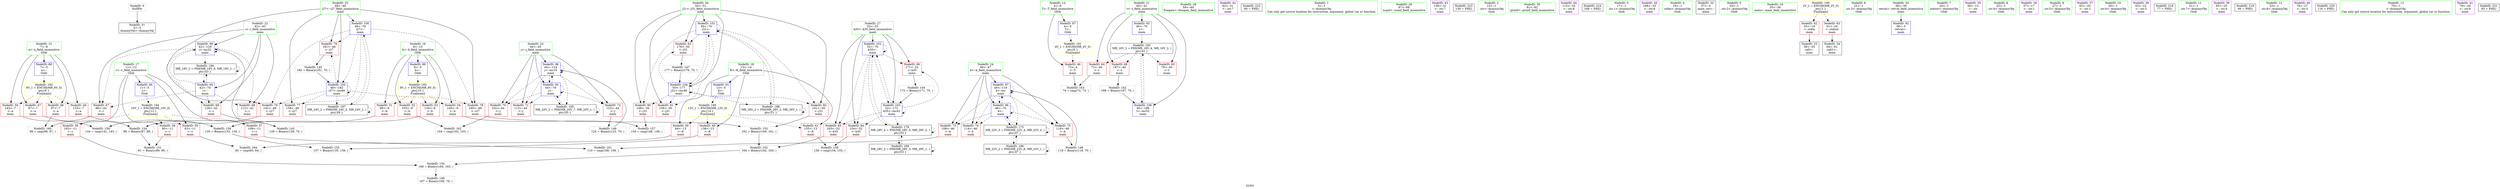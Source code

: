 digraph "SVFG" {
	label="SVFG";

	Node0x5622ff304e10 [shape=record,color=grey,label="{NodeID: 0\nNullPtr}"];
	Node0x5622ff304e10 -> Node0x5622ff31fa00[style=solid];
	Node0x5622ff320820 [shape=record,color=blue,label="{NodeID: 97\n46\<--119\nk\<--inc\nmain\n}"];
	Node0x5622ff320820 -> Node0x5622ff322bc0[style=dashed];
	Node0x5622ff320820 -> Node0x5622ff322c90[style=dashed];
	Node0x5622ff320820 -> Node0x5622ff322d60[style=dashed];
	Node0x5622ff320820 -> Node0x5622ff320750[style=dashed];
	Node0x5622ff320820 -> Node0x5622ff320820[style=dashed];
	Node0x5622ff320820 -> Node0x5622ff331a10[style=dashed];
	Node0x5622ff305770 [shape=record,color=green,label="{NodeID: 14\n4\<--6\nT\<--T_field_insensitive\nGlob }"];
	Node0x5622ff305770 -> Node0x5622ff3205b0[style=solid];
	Node0x5622ff305770 -> Node0x5622ff323720[style=solid];
	Node0x5622ff324120 [shape=record,color=yellow,style=double,label="{NodeID: 194\n10V_1 = ENCHI(MR_10V_0)\npts\{12 \}\nFun[main]}"];
	Node0x5622ff324120 -> Node0x5622ff321d20[style=dashed];
	Node0x5622ff324120 -> Node0x5622ff321df0[style=dashed];
	Node0x5622ff324120 -> Node0x5622ff321ec0[style=dashed];
	Node0x5622ff324120 -> Node0x5622ff321f90[style=dashed];
	Node0x5622ff304a70 [shape=record,color=green,label="{NodeID: 28\n59\<--60\nfreopen\<--freopen_field_insensitive\n}"];
	Node0x5622ff320270 [shape=record,color=purple,label="{NodeID: 42\n92\<--31\n\<--.str.7\nmain\n}"];
	Node0x5622ff344870 [shape=record,color=black,label="{NodeID: 222\n80 = PHI()\n}"];
	Node0x5622ff321df0 [shape=record,color=red,label="{NodeID: 56\n90\<--11\n\<--c\nmain\n}"];
	Node0x5622ff321df0 -> Node0x5622ff328070[style=solid];
	Node0x5622ff328370 [shape=record,color=grey,label="{NodeID: 153\n162 = Binary(160, 161, )\n}"];
	Node0x5622ff328370 -> Node0x5622ff3281f0[style=solid];
	Node0x5622ff322950 [shape=record,color=red,label="{NodeID: 70\n102\<--44\n\<--j\nmain\n}"];
	Node0x5622ff322950 -> Node0x5622ff3290f0[style=solid];
	Node0x5622ff3234b0 [shape=record,color=red,label="{NodeID: 84\n154\<--52\n\<--k35\nmain\n}"];
	Node0x5622ff3234b0 -> Node0x5622ff328af0[style=solid];
	Node0x5622ff3056a0 [shape=record,color=green,label="{NodeID: 1\n5\<--1\n\<--dummyObj\nCan only get source location for instruction, argument, global var or function.}"];
	Node0x5622ff3208f0 [shape=record,color=blue,label="{NodeID: 98\n44\<--124\nj\<--inc19\nmain\n}"];
	Node0x5622ff3208f0 -> Node0x5622ff322950[style=dashed];
	Node0x5622ff3208f0 -> Node0x5622ff322a20[style=dashed];
	Node0x5622ff3208f0 -> Node0x5622ff322af0[style=dashed];
	Node0x5622ff3208f0 -> Node0x5622ff323e90[style=dashed];
	Node0x5622ff3208f0 -> Node0x5622ff3208f0[style=dashed];
	Node0x5622ff3208f0 -> Node0x5622ff334c10[style=dashed];
	Node0x5622ff305870 [shape=record,color=green,label="{NodeID: 15\n7\<--8\na\<--a_field_insensitive\nGlob }"];
	Node0x5622ff305870 -> Node0x5622ff320680[style=solid];
	Node0x5622ff305870 -> Node0x5622ff321770[style=solid];
	Node0x5622ff305870 -> Node0x5622ff321840[style=solid];
	Node0x5622ff305870 -> Node0x5622ff321910[style=solid];
	Node0x5622ff305870 -> Node0x5622ff323820[style=solid];
	Node0x5622ff324200 [shape=record,color=yellow,style=double,label="{NodeID: 195\n12V_1 = ENCHI(MR_12V_0)\npts\{14 \}\nFun[main]}"];
	Node0x5622ff324200 -> Node0x5622ff322060[style=dashed];
	Node0x5622ff324200 -> Node0x5622ff322130[style=dashed];
	Node0x5622ff324200 -> Node0x5622ff322200[style=dashed];
	Node0x5622ff304b70 [shape=record,color=green,label="{NodeID: 29\n67\<--68\nscanf\<--scanf_field_insensitive\n}"];
	Node0x5622ff320340 [shape=record,color=purple,label="{NodeID: 43\n138\<--31\n\<--.str.7\nmain\n}"];
	Node0x5622ff344970 [shape=record,color=black,label="{NodeID: 223\n139 = PHI()\n}"];
	Node0x5622ff321ec0 [shape=record,color=red,label="{NodeID: 57\n109\<--11\n\<--c\nmain\n}"];
	Node0x5622ff321ec0 -> Node0x5622ff328f70[style=solid];
	Node0x5622ff3284f0 [shape=record,color=grey,label="{NodeID: 154\n89 = Binary(87, 88, )\n}"];
	Node0x5622ff3284f0 -> Node0x5622ff328070[style=solid];
	Node0x5622ff322a20 [shape=record,color=red,label="{NodeID: 71\n113\<--44\n\<--j\nmain\n}"];
	Node0x5622ff323580 [shape=record,color=red,label="{NodeID: 85\n163\<--52\n\<--k35\nmain\n}"];
	Node0x5622ff323580 -> Node0x5622ff3281f0[style=solid];
	Node0x5622ff303e80 [shape=record,color=green,label="{NodeID: 2\n15\<--1\n.str\<--dummyObj\nGlob }"];
	Node0x5622ff3209c0 [shape=record,color=blue,label="{NodeID: 99\n42\<--129\ni\<--inc22\nmain\n}"];
	Node0x5622ff3209c0 -> Node0x5622ff3226e0[style=dashed];
	Node0x5622ff3209c0 -> Node0x5622ff3227b0[style=dashed];
	Node0x5622ff3209c0 -> Node0x5622ff322880[style=dashed];
	Node0x5622ff3209c0 -> Node0x5622ff3209c0[style=dashed];
	Node0x5622ff3209c0 -> Node0x5622ff334710[style=dashed];
	Node0x5622ff305970 [shape=record,color=green,label="{NodeID: 16\n9\<--10\nb\<--b_field_insensitive\nGlob }"];
	Node0x5622ff305970 -> Node0x5622ff3219e0[style=solid];
	Node0x5622ff305970 -> Node0x5622ff321ab0[style=solid];
	Node0x5622ff305970 -> Node0x5622ff321b80[style=solid];
	Node0x5622ff305970 -> Node0x5622ff321c50[style=solid];
	Node0x5622ff305970 -> Node0x5622ff323920[style=solid];
	Node0x5622ff304c70 [shape=record,color=green,label="{NodeID: 30\n81\<--82\nprintf\<--printf_field_insensitive\n}"];
	Node0x5622ff320410 [shape=record,color=purple,label="{NodeID: 44\n115\<--33\n\<--.str.8\nmain\n}"];
	Node0x5622ff344a70 [shape=record,color=black,label="{NodeID: 224\n169 = PHI()\n}"];
	Node0x5622ff321f90 [shape=record,color=red,label="{NodeID: 58\n165\<--11\n\<--c\nmain\n}"];
	Node0x5622ff321f90 -> Node0x5622ff327ef0[style=solid];
	Node0x5622ff328670 [shape=record,color=grey,label="{NodeID: 155\n137 = Binary(135, 136, )\n}"];
	Node0x5622ff322af0 [shape=record,color=red,label="{NodeID: 72\n123\<--44\n\<--j\nmain\n}"];
	Node0x5622ff322af0 -> Node0x5622ff321270[style=solid];
	Node0x5622ff323650 [shape=record,color=red,label="{NodeID: 86\n171\<--52\n\<--k35\nmain\n}"];
	Node0x5622ff323650 -> Node0x5622ff320f70[style=solid];
	Node0x5622ff303b80 [shape=record,color=green,label="{NodeID: 3\n17\<--1\n.str.1\<--dummyObj\nGlob }"];
	Node0x5622ff334210 [shape=record,color=black,label="{NodeID: 183\nMR_16V_3 = PHI(MR_16V_4, MR_16V_2, )\npts\{41 \}\n}"];
	Node0x5622ff334210 -> Node0x5622ff322470[style=dashed];
	Node0x5622ff334210 -> Node0x5622ff322540[style=dashed];
	Node0x5622ff334210 -> Node0x5622ff322610[style=dashed];
	Node0x5622ff334210 -> Node0x5622ff324fb0[style=dashed];
	Node0x5622ff320a90 [shape=record,color=blue,label="{NodeID: 100\n48\<--70\ni27\<--\nmain\n}"];
	Node0x5622ff320a90 -> Node0x5622ff322e30[style=dashed];
	Node0x5622ff320a90 -> Node0x5622ff322f00[style=dashed];
	Node0x5622ff320a90 -> Node0x5622ff322fd0[style=dashed];
	Node0x5622ff320a90 -> Node0x5622ff3230a0[style=dashed];
	Node0x5622ff320a90 -> Node0x5622ff320ea0[style=dashed];
	Node0x5622ff320a90 -> Node0x5622ff335610[style=dashed];
	Node0x5622ff304030 [shape=record,color=green,label="{NodeID: 17\n11\<--12\nc\<--c_field_insensitive\nGlob }"];
	Node0x5622ff304030 -> Node0x5622ff321d20[style=solid];
	Node0x5622ff304030 -> Node0x5622ff321df0[style=solid];
	Node0x5622ff304030 -> Node0x5622ff321ec0[style=solid];
	Node0x5622ff304030 -> Node0x5622ff321f90[style=solid];
	Node0x5622ff304030 -> Node0x5622ff323a20[style=solid];
	Node0x5622ff31fa00 [shape=record,color=black,label="{NodeID: 31\n2\<--3\ndummyVal\<--dummyVal\n}"];
	Node0x5622ff3204e0 [shape=record,color=purple,label="{NodeID: 45\n168\<--33\n\<--.str.8\nmain\n}"];
	Node0x5622ff326b20 [shape=record,color=grey,label="{NodeID: 142\n188 = Binary(187, 70, )\n}"];
	Node0x5622ff326b20 -> Node0x5622ff324fb0[style=solid];
	Node0x5622ff322060 [shape=record,color=red,label="{NodeID: 59\n84\<--13\n\<--K\nmain\n}"];
	Node0x5622ff322060 -> Node0x5622ff3293f0[style=solid];
	Node0x5622ff3287f0 [shape=record,color=grey,label="{NodeID: 156\n135 = Binary(133, 134, )\n}"];
	Node0x5622ff3287f0 -> Node0x5622ff328670[style=solid];
	Node0x5622ff322bc0 [shape=record,color=red,label="{NodeID: 73\n108\<--46\n\<--k\nmain\n}"];
	Node0x5622ff322bc0 -> Node0x5622ff328f70[style=solid];
	Node0x5622ff323720 [shape=record,color=blue,label="{NodeID: 87\n4\<--5\nT\<--\nGlob }"];
	Node0x5622ff323720 -> Node0x5622ff337030[style=dashed];
	Node0x5622ff303c10 [shape=record,color=green,label="{NodeID: 4\n19\<--1\nstdin\<--dummyObj\nGlob }"];
	Node0x5622ff334710 [shape=record,color=black,label="{NodeID: 184\nMR_18V_2 = PHI(MR_18V_6, MR_18V_1, )\npts\{43 \}\n}"];
	Node0x5622ff334710 -> Node0x5622ff323dc0[style=dashed];
	Node0x5622ff334710 -> Node0x5622ff334710[style=dashed];
	Node0x5622ff320b60 [shape=record,color=blue,label="{NodeID: 101\n50\<--70\nj31\<--\nmain\n}"];
	Node0x5622ff320b60 -> Node0x5622ff323170[style=dashed];
	Node0x5622ff320b60 -> Node0x5622ff323240[style=dashed];
	Node0x5622ff320b60 -> Node0x5622ff323310[style=dashed];
	Node0x5622ff320b60 -> Node0x5622ff3233e0[style=dashed];
	Node0x5622ff320b60 -> Node0x5622ff320b60[style=dashed];
	Node0x5622ff320b60 -> Node0x5622ff320dd0[style=dashed];
	Node0x5622ff320b60 -> Node0x5622ff335b10[style=dashed];
	Node0x5622ff304130 [shape=record,color=green,label="{NodeID: 18\n13\<--14\nK\<--K_field_insensitive\nGlob }"];
	Node0x5622ff304130 -> Node0x5622ff322060[style=solid];
	Node0x5622ff304130 -> Node0x5622ff322130[style=solid];
	Node0x5622ff304130 -> Node0x5622ff322200[style=solid];
	Node0x5622ff304130 -> Node0x5622ff323b20[style=solid];
	Node0x5622ff31fa90 [shape=record,color=black,label="{NodeID: 32\n37\<--5\nmain_ret\<--\nmain\n}"];
	Node0x5622ff3205b0 [shape=record,color=red,label="{NodeID: 46\n73\<--4\n\<--T\nmain\n}"];
	Node0x5622ff3205b0 -> Node0x5622ff329270[style=solid];
	Node0x5622ff326ca0 [shape=record,color=grey,label="{NodeID: 143\n129 = Binary(128, 70, )\n}"];
	Node0x5622ff326ca0 -> Node0x5622ff3209c0[style=solid];
	Node0x5622ff322130 [shape=record,color=red,label="{NodeID: 60\n136\<--13\n\<--K\nmain\n}"];
	Node0x5622ff322130 -> Node0x5622ff328670[style=solid];
	Node0x5622ff328970 [shape=record,color=grey,label="{NodeID: 157\n150 = cmp(148, 149, )\n}"];
	Node0x5622ff322c90 [shape=record,color=red,label="{NodeID: 74\n114\<--46\n\<--k\nmain\n}"];
	Node0x5622ff323820 [shape=record,color=blue,label="{NodeID: 88\n7\<--5\na\<--\nGlob }"];
	Node0x5622ff323820 -> Node0x5622ff323f60[style=dashed];
	Node0x5622ff303d00 [shape=record,color=green,label="{NodeID: 5\n20\<--1\n.str.2\<--dummyObj\nGlob }"];
	Node0x5622ff334c10 [shape=record,color=black,label="{NodeID: 185\nMR_20V_2 = PHI(MR_20V_7, MR_20V_1, )\npts\{45 \}\n}"];
	Node0x5622ff334c10 -> Node0x5622ff323e90[style=dashed];
	Node0x5622ff334c10 -> Node0x5622ff334c10[style=dashed];
	Node0x5622ff320c30 [shape=record,color=blue,label="{NodeID: 102\n52\<--70\nk35\<--\nmain\n}"];
	Node0x5622ff320c30 -> Node0x5622ff3234b0[style=dashed];
	Node0x5622ff320c30 -> Node0x5622ff323580[style=dashed];
	Node0x5622ff320c30 -> Node0x5622ff323650[style=dashed];
	Node0x5622ff320c30 -> Node0x5622ff320c30[style=dashed];
	Node0x5622ff320c30 -> Node0x5622ff320d00[style=dashed];
	Node0x5622ff320c30 -> Node0x5622ff332910[style=dashed];
	Node0x5622ff304230 [shape=record,color=green,label="{NodeID: 19\n35\<--36\nmain\<--main_field_insensitive\n}"];
	Node0x5622ff31fb20 [shape=record,color=black,label="{NodeID: 33\n58\<--55\ncall\<--\nmain\n}"];
	Node0x5622ff320680 [shape=record,color=red,label="{NodeID: 47\n87\<--7\n\<--a\nmain\n}"];
	Node0x5622ff320680 -> Node0x5622ff3284f0[style=solid];
	Node0x5622ff320f70 [shape=record,color=grey,label="{NodeID: 144\n172 = Binary(171, 70, )\n}"];
	Node0x5622ff320f70 -> Node0x5622ff320d00[style=solid];
	Node0x5622ff322200 [shape=record,color=red,label="{NodeID: 61\n155\<--13\n\<--K\nmain\n}"];
	Node0x5622ff322200 -> Node0x5622ff328af0[style=solid];
	Node0x5622ff328af0 [shape=record,color=grey,label="{NodeID: 158\n156 = cmp(154, 155, )\n}"];
	Node0x5622ff322d60 [shape=record,color=red,label="{NodeID: 75\n118\<--46\n\<--k\nmain\n}"];
	Node0x5622ff322d60 -> Node0x5622ff321570[style=solid];
	Node0x5622ff323920 [shape=record,color=blue,label="{NodeID: 89\n9\<--5\nb\<--\nGlob }"];
	Node0x5622ff323920 -> Node0x5622ff324040[style=dashed];
	Node0x5622ff303d90 [shape=record,color=green,label="{NodeID: 6\n22\<--1\n.str.3\<--dummyObj\nGlob }"];
	Node0x5622ff335110 [shape=record,color=black,label="{NodeID: 186\nMR_22V_2 = PHI(MR_22V_8, MR_22V_1, )\npts\{47 \}\n}"];
	Node0x5622ff335110 -> Node0x5622ff331a10[style=dashed];
	Node0x5622ff335110 -> Node0x5622ff335110[style=dashed];
	Node0x5622ff320d00 [shape=record,color=blue,label="{NodeID: 103\n52\<--172\nk35\<--inc43\nmain\n}"];
	Node0x5622ff320d00 -> Node0x5622ff3234b0[style=dashed];
	Node0x5622ff320d00 -> Node0x5622ff323580[style=dashed];
	Node0x5622ff320d00 -> Node0x5622ff323650[style=dashed];
	Node0x5622ff320d00 -> Node0x5622ff320c30[style=dashed];
	Node0x5622ff320d00 -> Node0x5622ff320d00[style=dashed];
	Node0x5622ff320d00 -> Node0x5622ff332910[style=dashed];
	Node0x5622ff304330 [shape=record,color=green,label="{NodeID: 20\n38\<--39\nretval\<--retval_field_insensitive\nmain\n}"];
	Node0x5622ff304330 -> Node0x5622ff323c20[style=solid];
	Node0x5622ff31fbf0 [shape=record,color=black,label="{NodeID: 34\n64\<--61\ncall1\<--\nmain\n}"];
	Node0x5622ff321770 [shape=record,color=red,label="{NodeID: 48\n97\<--7\n\<--a\nmain\n}"];
	Node0x5622ff321770 -> Node0x5622ff328df0[style=solid];
	Node0x5622ff3210f0 [shape=record,color=grey,label="{NodeID: 145\n182 = Binary(181, 70, )\n}"];
	Node0x5622ff3210f0 -> Node0x5622ff320ea0[style=solid];
	Node0x5622ff3222d0 [shape=record,color=red,label="{NodeID: 62\n55\<--19\n\<--stdin\nmain\n}"];
	Node0x5622ff3222d0 -> Node0x5622ff31fb20[style=solid];
	Node0x5622ff328c70 [shape=record,color=grey,label="{NodeID: 159\n144 = cmp(142, 143, )\n}"];
	Node0x5622ff322e30 [shape=record,color=red,label="{NodeID: 76\n142\<--48\n\<--i27\nmain\n}"];
	Node0x5622ff322e30 -> Node0x5622ff328c70[style=solid];
	Node0x5622ff323a20 [shape=record,color=blue,label="{NodeID: 90\n11\<--5\nc\<--\nGlob }"];
	Node0x5622ff323a20 -> Node0x5622ff324120[style=dashed];
	Node0x5622ff31f0e0 [shape=record,color=green,label="{NodeID: 7\n24\<--1\nstdout\<--dummyObj\nGlob }"];
	Node0x5622ff335610 [shape=record,color=black,label="{NodeID: 187\nMR_24V_2 = PHI(MR_24V_3, MR_24V_1, )\npts\{49 \}\n}"];
	Node0x5622ff335610 -> Node0x5622ff320a90[style=dashed];
	Node0x5622ff335610 -> Node0x5622ff335610[style=dashed];
	Node0x5622ff320dd0 [shape=record,color=blue,label="{NodeID: 104\n50\<--177\nj31\<--inc46\nmain\n}"];
	Node0x5622ff320dd0 -> Node0x5622ff323170[style=dashed];
	Node0x5622ff320dd0 -> Node0x5622ff323240[style=dashed];
	Node0x5622ff320dd0 -> Node0x5622ff323310[style=dashed];
	Node0x5622ff320dd0 -> Node0x5622ff3233e0[style=dashed];
	Node0x5622ff320dd0 -> Node0x5622ff320b60[style=dashed];
	Node0x5622ff320dd0 -> Node0x5622ff320dd0[style=dashed];
	Node0x5622ff320dd0 -> Node0x5622ff335b10[style=dashed];
	Node0x5622ff304400 [shape=record,color=green,label="{NodeID: 21\n40\<--41\nt\<--t_field_insensitive\nmain\n}"];
	Node0x5622ff304400 -> Node0x5622ff322470[style=solid];
	Node0x5622ff304400 -> Node0x5622ff322540[style=solid];
	Node0x5622ff304400 -> Node0x5622ff322610[style=solid];
	Node0x5622ff304400 -> Node0x5622ff323cf0[style=solid];
	Node0x5622ff304400 -> Node0x5622ff324fb0[style=solid];
	Node0x5622ff31fcc0 [shape=record,color=purple,label="{NodeID: 35\n56\<--15\n\<--.str\nmain\n}"];
	Node0x5622ff321840 [shape=record,color=red,label="{NodeID: 49\n133\<--7\n\<--a\nmain\n}"];
	Node0x5622ff321840 -> Node0x5622ff3287f0[style=solid];
	Node0x5622ff321270 [shape=record,color=grey,label="{NodeID: 146\n124 = Binary(123, 70, )\n}"];
	Node0x5622ff321270 -> Node0x5622ff3208f0[style=solid];
	Node0x5622ff3223a0 [shape=record,color=red,label="{NodeID: 63\n61\<--24\n\<--stdout\nmain\n}"];
	Node0x5622ff3223a0 -> Node0x5622ff31fbf0[style=solid];
	Node0x5622ff328df0 [shape=record,color=grey,label="{NodeID: 160\n98 = cmp(96, 97, )\n}"];
	Node0x5622ff322f00 [shape=record,color=red,label="{NodeID: 77\n158\<--48\n\<--i27\nmain\n}"];
	Node0x5622ff323b20 [shape=record,color=blue,label="{NodeID: 91\n13\<--5\nK\<--\nGlob }"];
	Node0x5622ff323b20 -> Node0x5622ff324200[style=dashed];
	Node0x5622ff31f170 [shape=record,color=green,label="{NodeID: 8\n25\<--1\n.str.4\<--dummyObj\nGlob }"];
	Node0x5622ff335b10 [shape=record,color=black,label="{NodeID: 188\nMR_26V_2 = PHI(MR_26V_3, MR_26V_1, )\npts\{51 \}\n}"];
	Node0x5622ff335b10 -> Node0x5622ff320b60[style=dashed];
	Node0x5622ff335b10 -> Node0x5622ff335b10[style=dashed];
	Node0x5622ff320ea0 [shape=record,color=blue,label="{NodeID: 105\n48\<--182\ni27\<--inc49\nmain\n}"];
	Node0x5622ff320ea0 -> Node0x5622ff322e30[style=dashed];
	Node0x5622ff320ea0 -> Node0x5622ff322f00[style=dashed];
	Node0x5622ff320ea0 -> Node0x5622ff322fd0[style=dashed];
	Node0x5622ff320ea0 -> Node0x5622ff3230a0[style=dashed];
	Node0x5622ff320ea0 -> Node0x5622ff320ea0[style=dashed];
	Node0x5622ff320ea0 -> Node0x5622ff335610[style=dashed];
	Node0x5622ff3045d0 [shape=record,color=green,label="{NodeID: 22\n42\<--43\ni\<--i_field_insensitive\nmain\n}"];
	Node0x5622ff3045d0 -> Node0x5622ff3226e0[style=solid];
	Node0x5622ff3045d0 -> Node0x5622ff3227b0[style=solid];
	Node0x5622ff3045d0 -> Node0x5622ff322880[style=solid];
	Node0x5622ff3045d0 -> Node0x5622ff323dc0[style=solid];
	Node0x5622ff3045d0 -> Node0x5622ff3209c0[style=solid];
	Node0x5622ff31fd90 [shape=record,color=purple,label="{NodeID: 36\n57\<--17\n\<--.str.1\nmain\n}"];
	Node0x5622ff321910 [shape=record,color=red,label="{NodeID: 50\n143\<--7\n\<--a\nmain\n}"];
	Node0x5622ff321910 -> Node0x5622ff328c70[style=solid];
	Node0x5622ff3213f0 [shape=record,color=grey,label="{NodeID: 147\n177 = Binary(176, 70, )\n}"];
	Node0x5622ff3213f0 -> Node0x5622ff320dd0[style=solid];
	Node0x5622ff322470 [shape=record,color=red,label="{NodeID: 64\n72\<--40\n\<--t\nmain\n}"];
	Node0x5622ff322470 -> Node0x5622ff329270[style=solid];
	Node0x5622ff328f70 [shape=record,color=grey,label="{NodeID: 161\n110 = cmp(108, 109, )\n}"];
	Node0x5622ff322fd0 [shape=record,color=red,label="{NodeID: 78\n160\<--48\n\<--i27\nmain\n}"];
	Node0x5622ff322fd0 -> Node0x5622ff328370[style=solid];
	Node0x5622ff331a10 [shape=record,color=black,label="{NodeID: 175\nMR_22V_3 = PHI(MR_22V_4, MR_22V_2, )\npts\{47 \}\n}"];
	Node0x5622ff331a10 -> Node0x5622ff320750[style=dashed];
	Node0x5622ff331a10 -> Node0x5622ff331a10[style=dashed];
	Node0x5622ff331a10 -> Node0x5622ff335110[style=dashed];
	Node0x5622ff323c20 [shape=record,color=blue,label="{NodeID: 92\n38\<--5\nretval\<--\nmain\n}"];
	Node0x5622ff31f420 [shape=record,color=green,label="{NodeID: 9\n27\<--1\n.str.5\<--dummyObj\nGlob }"];
	Node0x5622ff336010 [shape=record,color=black,label="{NodeID: 189\nMR_28V_2 = PHI(MR_28V_3, MR_28V_1, )\npts\{53 \}\n}"];
	Node0x5622ff336010 -> Node0x5622ff332910[style=dashed];
	Node0x5622ff336010 -> Node0x5622ff336010[style=dashed];
	Node0x5622ff324fb0 [shape=record,color=blue,label="{NodeID: 106\n40\<--188\nt\<--inc52\nmain\n}"];
	Node0x5622ff324fb0 -> Node0x5622ff334210[style=dashed];
	Node0x5622ff304660 [shape=record,color=green,label="{NodeID: 23\n44\<--45\nj\<--j_field_insensitive\nmain\n}"];
	Node0x5622ff304660 -> Node0x5622ff322950[style=solid];
	Node0x5622ff304660 -> Node0x5622ff322a20[style=solid];
	Node0x5622ff304660 -> Node0x5622ff322af0[style=solid];
	Node0x5622ff304660 -> Node0x5622ff323e90[style=solid];
	Node0x5622ff304660 -> Node0x5622ff3208f0[style=solid];
	Node0x5622ff31fe60 [shape=record,color=purple,label="{NodeID: 37\n62\<--20\n\<--.str.2\nmain\n}"];
	Node0x5622ff3219e0 [shape=record,color=red,label="{NodeID: 51\n88\<--9\n\<--b\nmain\n}"];
	Node0x5622ff3219e0 -> Node0x5622ff3284f0[style=solid];
	Node0x5622ff321570 [shape=record,color=grey,label="{NodeID: 148\n119 = Binary(118, 70, )\n}"];
	Node0x5622ff321570 -> Node0x5622ff320820[style=solid];
	Node0x5622ff322540 [shape=record,color=red,label="{NodeID: 65\n78\<--40\n\<--t\nmain\n}"];
	Node0x5622ff3290f0 [shape=record,color=grey,label="{NodeID: 162\n104 = cmp(102, 103, )\n}"];
	Node0x5622ff3230a0 [shape=record,color=red,label="{NodeID: 79\n181\<--48\n\<--i27\nmain\n}"];
	Node0x5622ff3230a0 -> Node0x5622ff3210f0[style=solid];
	Node0x5622ff323cf0 [shape=record,color=blue,label="{NodeID: 93\n40\<--70\nt\<--\nmain\n}"];
	Node0x5622ff323cf0 -> Node0x5622ff334210[style=dashed];
	Node0x5622ff31f4f0 [shape=record,color=green,label="{NodeID: 10\n29\<--1\n.str.6\<--dummyObj\nGlob }"];
	Node0x5622ff336510 [shape=record,color=yellow,style=double,label="{NodeID: 190\n2V_1 = ENCHI(MR_2V_0)\npts\{1 \}\nFun[main]}"];
	Node0x5622ff336510 -> Node0x5622ff3222d0[style=dashed];
	Node0x5622ff336510 -> Node0x5622ff3223a0[style=dashed];
	Node0x5622ff304730 [shape=record,color=green,label="{NodeID: 24\n46\<--47\nk\<--k_field_insensitive\nmain\n}"];
	Node0x5622ff304730 -> Node0x5622ff322bc0[style=solid];
	Node0x5622ff304730 -> Node0x5622ff322c90[style=solid];
	Node0x5622ff304730 -> Node0x5622ff322d60[style=solid];
	Node0x5622ff304730 -> Node0x5622ff320750[style=solid];
	Node0x5622ff304730 -> Node0x5622ff320820[style=solid];
	Node0x5622ff31ff30 [shape=record,color=purple,label="{NodeID: 38\n63\<--22\n\<--.str.3\nmain\n}"];
	Node0x5622ff344470 [shape=record,color=black,label="{NodeID: 218\n77 = PHI()\n}"];
	Node0x5622ff321ab0 [shape=record,color=red,label="{NodeID: 52\n103\<--9\n\<--b\nmain\n}"];
	Node0x5622ff321ab0 -> Node0x5622ff3290f0[style=solid];
	Node0x5622ff327df0 [shape=record,color=grey,label="{NodeID: 149\n167 = Binary(166, 70, )\n}"];
	Node0x5622ff322610 [shape=record,color=red,label="{NodeID: 66\n187\<--40\n\<--t\nmain\n}"];
	Node0x5622ff322610 -> Node0x5622ff326b20[style=solid];
	Node0x5622ff329270 [shape=record,color=grey,label="{NodeID: 163\n74 = cmp(72, 73, )\n}"];
	Node0x5622ff323170 [shape=record,color=red,label="{NodeID: 80\n148\<--50\n\<--j31\nmain\n}"];
	Node0x5622ff323170 -> Node0x5622ff328970[style=solid];
	Node0x5622ff323dc0 [shape=record,color=blue,label="{NodeID: 94\n42\<--70\ni\<--\nmain\n}"];
	Node0x5622ff323dc0 -> Node0x5622ff3226e0[style=dashed];
	Node0x5622ff323dc0 -> Node0x5622ff3227b0[style=dashed];
	Node0x5622ff323dc0 -> Node0x5622ff322880[style=dashed];
	Node0x5622ff323dc0 -> Node0x5622ff3209c0[style=dashed];
	Node0x5622ff323dc0 -> Node0x5622ff334710[style=dashed];
	Node0x5622ff304fb0 [shape=record,color=green,label="{NodeID: 11\n31\<--1\n.str.7\<--dummyObj\nGlob }"];
	Node0x5622ff337030 [shape=record,color=yellow,style=double,label="{NodeID: 191\n4V_1 = ENCHI(MR_4V_0)\npts\{6 \}\nFun[main]}"];
	Node0x5622ff337030 -> Node0x5622ff3205b0[style=dashed];
	Node0x5622ff304800 [shape=record,color=green,label="{NodeID: 25\n48\<--49\ni27\<--i27_field_insensitive\nmain\n}"];
	Node0x5622ff304800 -> Node0x5622ff322e30[style=solid];
	Node0x5622ff304800 -> Node0x5622ff322f00[style=solid];
	Node0x5622ff304800 -> Node0x5622ff322fd0[style=solid];
	Node0x5622ff304800 -> Node0x5622ff3230a0[style=solid];
	Node0x5622ff304800 -> Node0x5622ff320a90[style=solid];
	Node0x5622ff304800 -> Node0x5622ff320ea0[style=solid];
	Node0x5622ff320000 [shape=record,color=purple,label="{NodeID: 39\n65\<--25\n\<--.str.4\nmain\n}"];
	Node0x5622ff344570 [shape=record,color=black,label="{NodeID: 219\n66 = PHI()\n}"];
	Node0x5622ff321b80 [shape=record,color=red,label="{NodeID: 53\n134\<--9\n\<--b\nmain\n}"];
	Node0x5622ff321b80 -> Node0x5622ff3287f0[style=solid];
	Node0x5622ff327ef0 [shape=record,color=grey,label="{NodeID: 150\n166 = Binary(164, 165, )\n}"];
	Node0x5622ff327ef0 -> Node0x5622ff327df0[style=solid];
	Node0x5622ff3226e0 [shape=record,color=red,label="{NodeID: 67\n96\<--42\n\<--i\nmain\n}"];
	Node0x5622ff3226e0 -> Node0x5622ff328df0[style=solid];
	Node0x5622ff3293f0 [shape=record,color=grey,label="{NodeID: 164\n85 = cmp(83, 84, )\n}"];
	Node0x5622ff323240 [shape=record,color=red,label="{NodeID: 81\n159\<--50\n\<--j31\nmain\n}"];
	Node0x5622ff332910 [shape=record,color=black,label="{NodeID: 178\nMR_28V_4 = PHI(MR_28V_5, MR_28V_2, )\npts\{53 \}\n}"];
	Node0x5622ff332910 -> Node0x5622ff320c30[style=dashed];
	Node0x5622ff332910 -> Node0x5622ff332910[style=dashed];
	Node0x5622ff332910 -> Node0x5622ff336010[style=dashed];
	Node0x5622ff323e90 [shape=record,color=blue,label="{NodeID: 95\n44\<--70\nj\<--\nmain\n}"];
	Node0x5622ff323e90 -> Node0x5622ff322950[style=dashed];
	Node0x5622ff323e90 -> Node0x5622ff322a20[style=dashed];
	Node0x5622ff323e90 -> Node0x5622ff322af0[style=dashed];
	Node0x5622ff323e90 -> Node0x5622ff323e90[style=dashed];
	Node0x5622ff323e90 -> Node0x5622ff3208f0[style=dashed];
	Node0x5622ff323e90 -> Node0x5622ff334c10[style=dashed];
	Node0x5622ff3050b0 [shape=record,color=green,label="{NodeID: 12\n33\<--1\n.str.8\<--dummyObj\nGlob }"];
	Node0x5622ff323f60 [shape=record,color=yellow,style=double,label="{NodeID: 192\n6V_1 = ENCHI(MR_6V_0)\npts\{8 \}\nFun[main]}"];
	Node0x5622ff323f60 -> Node0x5622ff320680[style=dashed];
	Node0x5622ff323f60 -> Node0x5622ff321770[style=dashed];
	Node0x5622ff323f60 -> Node0x5622ff321840[style=dashed];
	Node0x5622ff323f60 -> Node0x5622ff321910[style=dashed];
	Node0x5622ff3048d0 [shape=record,color=green,label="{NodeID: 26\n50\<--51\nj31\<--j31_field_insensitive\nmain\n}"];
	Node0x5622ff3048d0 -> Node0x5622ff323170[style=solid];
	Node0x5622ff3048d0 -> Node0x5622ff323240[style=solid];
	Node0x5622ff3048d0 -> Node0x5622ff323310[style=solid];
	Node0x5622ff3048d0 -> Node0x5622ff3233e0[style=solid];
	Node0x5622ff3048d0 -> Node0x5622ff320b60[style=solid];
	Node0x5622ff3048d0 -> Node0x5622ff320dd0[style=solid];
	Node0x5622ff3200d0 [shape=record,color=purple,label="{NodeID: 40\n76\<--27\n\<--.str.5\nmain\n}"];
	Node0x5622ff344670 [shape=record,color=black,label="{NodeID: 220\n116 = PHI()\n}"];
	Node0x5622ff321c50 [shape=record,color=red,label="{NodeID: 54\n149\<--9\n\<--b\nmain\n}"];
	Node0x5622ff321c50 -> Node0x5622ff328970[style=solid];
	Node0x5622ff328070 [shape=record,color=grey,label="{NodeID: 151\n91 = Binary(89, 90, )\n}"];
	Node0x5622ff3227b0 [shape=record,color=red,label="{NodeID: 68\n112\<--42\n\<--i\nmain\n}"];
	Node0x5622ff323310 [shape=record,color=red,label="{NodeID: 82\n161\<--50\n\<--j31\nmain\n}"];
	Node0x5622ff323310 -> Node0x5622ff328370[style=solid];
	Node0x5622ff320750 [shape=record,color=blue,label="{NodeID: 96\n46\<--70\nk\<--\nmain\n}"];
	Node0x5622ff320750 -> Node0x5622ff322bc0[style=dashed];
	Node0x5622ff320750 -> Node0x5622ff322c90[style=dashed];
	Node0x5622ff320750 -> Node0x5622ff322d60[style=dashed];
	Node0x5622ff320750 -> Node0x5622ff320750[style=dashed];
	Node0x5622ff320750 -> Node0x5622ff320820[style=dashed];
	Node0x5622ff320750 -> Node0x5622ff331a10[style=dashed];
	Node0x5622ff3051b0 [shape=record,color=green,label="{NodeID: 13\n70\<--1\n\<--dummyObj\nCan only get source location for instruction, argument, global var or function.}"];
	Node0x5622ff324040 [shape=record,color=yellow,style=double,label="{NodeID: 193\n8V_1 = ENCHI(MR_8V_0)\npts\{10 \}\nFun[main]}"];
	Node0x5622ff324040 -> Node0x5622ff3219e0[style=dashed];
	Node0x5622ff324040 -> Node0x5622ff321ab0[style=dashed];
	Node0x5622ff324040 -> Node0x5622ff321b80[style=dashed];
	Node0x5622ff324040 -> Node0x5622ff321c50[style=dashed];
	Node0x5622ff3049a0 [shape=record,color=green,label="{NodeID: 27\n52\<--53\nk35\<--k35_field_insensitive\nmain\n}"];
	Node0x5622ff3049a0 -> Node0x5622ff3234b0[style=solid];
	Node0x5622ff3049a0 -> Node0x5622ff323580[style=solid];
	Node0x5622ff3049a0 -> Node0x5622ff323650[style=solid];
	Node0x5622ff3049a0 -> Node0x5622ff320c30[style=solid];
	Node0x5622ff3049a0 -> Node0x5622ff320d00[style=solid];
	Node0x5622ff3201a0 [shape=record,color=purple,label="{NodeID: 41\n79\<--29\n\<--.str.6\nmain\n}"];
	Node0x5622ff344770 [shape=record,color=black,label="{NodeID: 221\n93 = PHI()\n}"];
	Node0x5622ff321d20 [shape=record,color=red,label="{NodeID: 55\n83\<--11\n\<--c\nmain\n}"];
	Node0x5622ff321d20 -> Node0x5622ff3293f0[style=solid];
	Node0x5622ff3281f0 [shape=record,color=grey,label="{NodeID: 152\n164 = Binary(162, 163, )\n}"];
	Node0x5622ff3281f0 -> Node0x5622ff327ef0[style=solid];
	Node0x5622ff322880 [shape=record,color=red,label="{NodeID: 69\n128\<--42\n\<--i\nmain\n}"];
	Node0x5622ff322880 -> Node0x5622ff326ca0[style=solid];
	Node0x5622ff3233e0 [shape=record,color=red,label="{NodeID: 83\n176\<--50\n\<--j31\nmain\n}"];
	Node0x5622ff3233e0 -> Node0x5622ff3213f0[style=solid];
}
